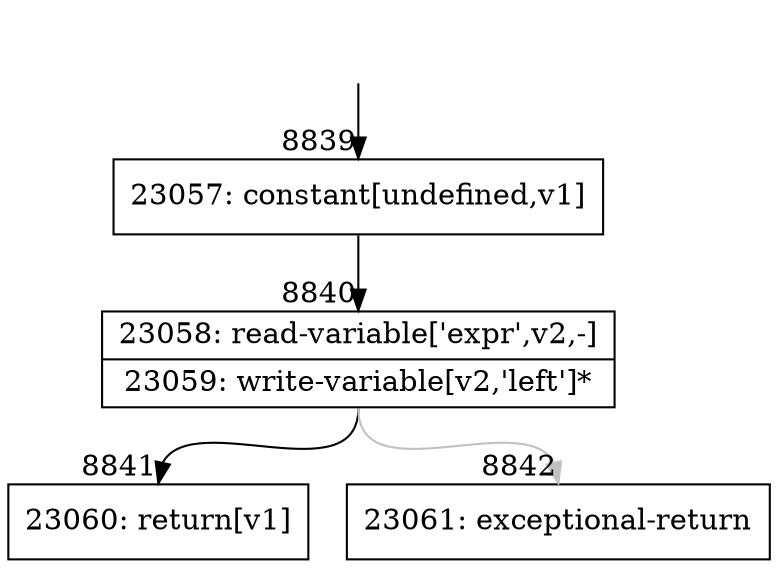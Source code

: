digraph {
rankdir="TD"
BB_entry651[shape=none,label=""];
BB_entry651 -> BB8839 [tailport=s, headport=n, headlabel="    8839"]
BB8839 [shape=record label="{23057: constant[undefined,v1]}" ] 
BB8839 -> BB8840 [tailport=s, headport=n, headlabel="      8840"]
BB8840 [shape=record label="{23058: read-variable['expr',v2,-]|23059: write-variable[v2,'left']*}" ] 
BB8840 -> BB8841 [tailport=s, headport=n, headlabel="      8841"]
BB8840 -> BB8842 [tailport=s, headport=n, color=gray, headlabel="      8842"]
BB8841 [shape=record label="{23060: return[v1]}" ] 
BB8842 [shape=record label="{23061: exceptional-return}" ] 
//#$~ 13245
}
